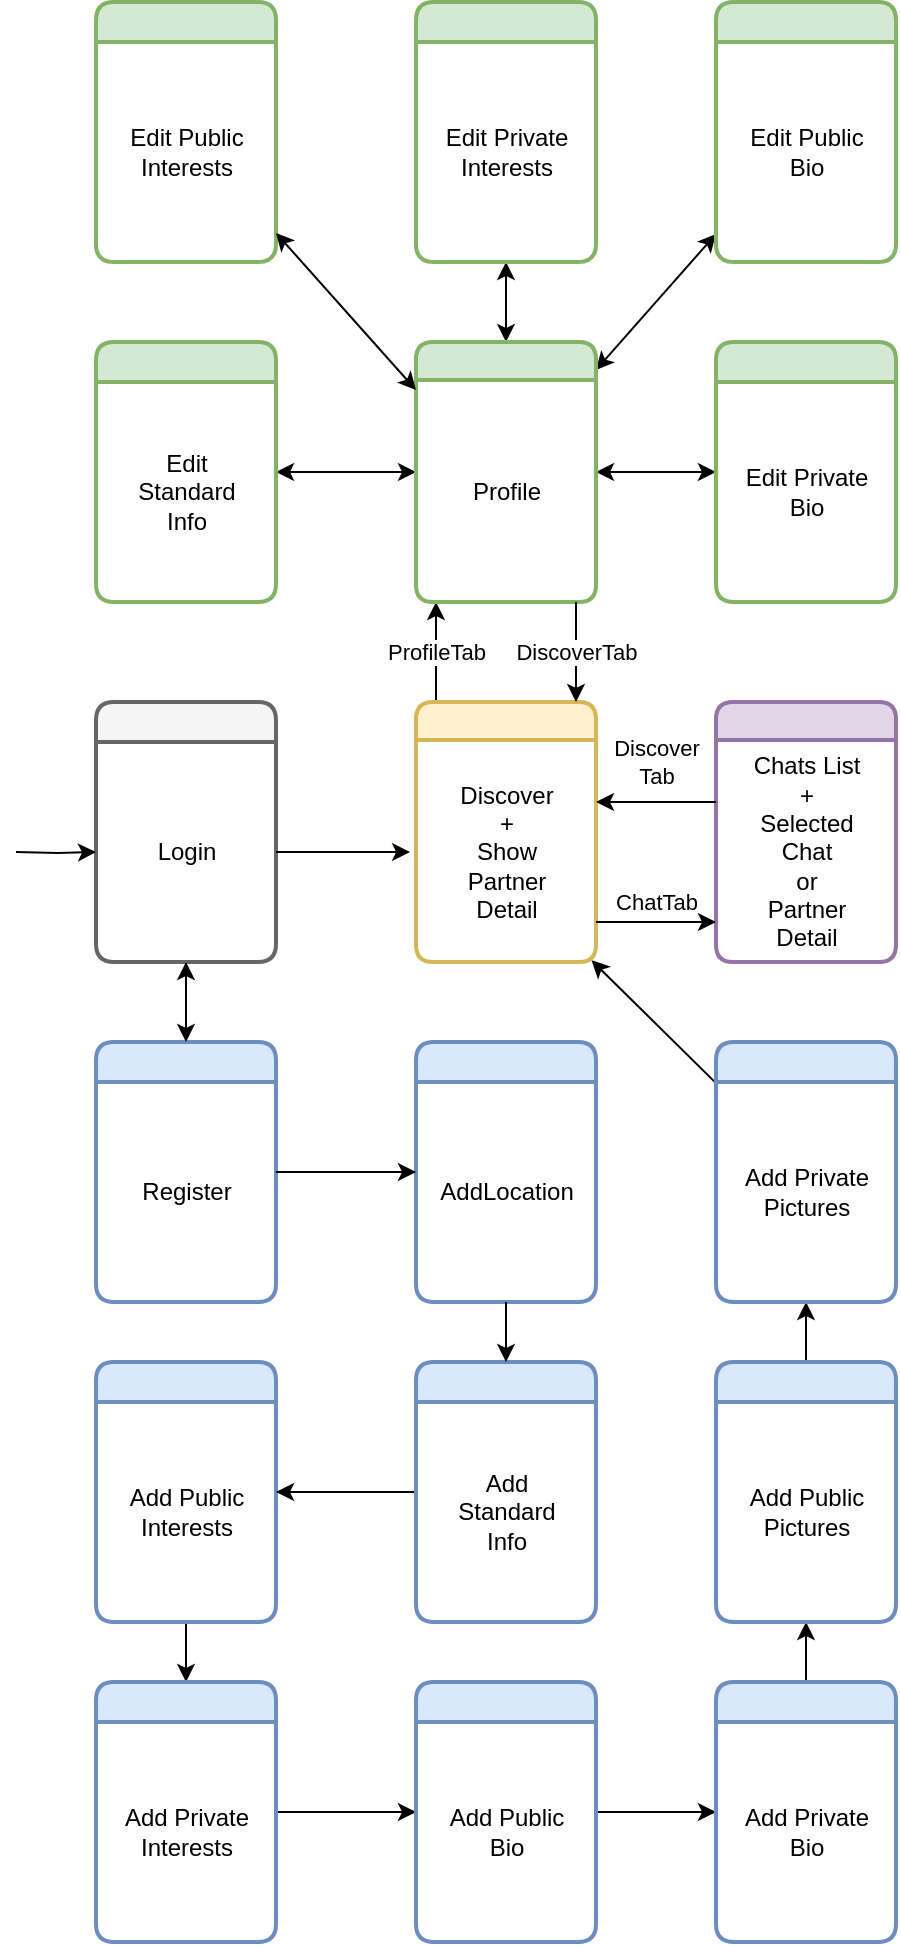 <mxfile version="20.2.6"><diagram id="3oKSRpvQD-3Rtn6nESA1" name="Page-1"><mxGraphModel dx="1673" dy="1951" grid="1" gridSize="10" guides="1" tooltips="1" connect="1" arrows="1" fold="1" page="1" pageScale="1" pageWidth="850" pageHeight="1100" math="0" shadow="0"><root><mxCell id="0"/><mxCell id="1" parent="0"/><mxCell id="K8wivl5P5FMc2v_rYO8I-10" value="" style="swimlane;childLayout=stackLayout;horizontal=1;startSize=20;horizontalStack=0;fillColor=#f5f5f5;rounded=1;fontSize=14;fontStyle=0;strokeWidth=2;resizeParent=0;resizeLast=1;shadow=0;dashed=0;align=center;strokeColor=#666666;fontColor=#333333;" parent="1" vertex="1"><mxGeometry x="90" y="230" width="90" height="130" as="geometry"><mxRectangle x="90" y="210" width="50" height="40" as="alternateBounds"/></mxGeometry></mxCell><mxCell id="K8wivl5P5FMc2v_rYO8I-20" value="Login" style="text;html=1;align=center;verticalAlign=middle;resizable=0;points=[];;autosize=1;" parent="K8wivl5P5FMc2v_rYO8I-10" vertex="1"><mxGeometry y="20" width="90" height="110" as="geometry"/></mxCell><mxCell id="NVUlYLoKK_l5uXwqNmR6-7" value="ProfileTab" style="edgeStyle=orthogonalEdgeStyle;rounded=0;orthogonalLoop=1;jettySize=auto;html=1;" edge="1" parent="1" source="K8wivl5P5FMc2v_rYO8I-23" target="NVUlYLoKK_l5uXwqNmR6-6"><mxGeometry relative="1" as="geometry"><Array as="points"><mxPoint x="260" y="220"/><mxPoint x="260" y="220"/></Array></mxGeometry></mxCell><mxCell id="K8wivl5P5FMc2v_rYO8I-23" value="" style="swimlane;childLayout=stackLayout;horizontal=1;startSize=19;horizontalStack=0;fillColor=#fff2cc;rounded=1;fontSize=14;fontStyle=0;strokeWidth=2;resizeParent=0;resizeLast=1;shadow=0;dashed=0;align=center;strokeColor=#d6b656;" parent="1" vertex="1"><mxGeometry x="250" y="230" width="90" height="130" as="geometry"><mxRectangle x="260" y="240" width="50" height="40" as="alternateBounds"/></mxGeometry></mxCell><mxCell id="K8wivl5P5FMc2v_rYO8I-24" value="Discover&lt;br&gt;+&lt;br&gt;Show &lt;br&gt;Partner&lt;br&gt;Detail" style="text;html=1;align=center;verticalAlign=middle;resizable=0;points=[];;autosize=1;" parent="K8wivl5P5FMc2v_rYO8I-23" vertex="1"><mxGeometry y="19" width="90" height="111" as="geometry"/></mxCell><mxCell id="K8wivl5P5FMc2v_rYO8I-25" value="" style="swimlane;childLayout=stackLayout;horizontal=1;startSize=19;horizontalStack=0;fillColor=#e1d5e7;rounded=1;fontSize=14;fontStyle=0;strokeWidth=2;resizeParent=0;resizeLast=1;shadow=0;dashed=0;align=center;strokeColor=#9673a6;" parent="1" vertex="1"><mxGeometry x="400" y="230" width="90" height="130" as="geometry"><mxRectangle x="260" y="240" width="50" height="40" as="alternateBounds"/></mxGeometry></mxCell><mxCell id="K8wivl5P5FMc2v_rYO8I-26" value="Chats List&lt;br&gt;+&lt;br&gt;Selected&lt;br&gt;Chat&lt;br&gt;or&lt;br&gt;Partner&lt;br&gt;Detail" style="text;html=1;align=center;verticalAlign=middle;resizable=0;points=[];;autosize=1;" parent="K8wivl5P5FMc2v_rYO8I-25" vertex="1"><mxGeometry y="19" width="90" height="111" as="geometry"/></mxCell><mxCell id="K8wivl5P5FMc2v_rYO8I-38" value="ChatTab" style="edgeStyle=orthogonalEdgeStyle;rounded=0;orthogonalLoop=1;jettySize=auto;html=1;" parent="1" source="K8wivl5P5FMc2v_rYO8I-24" target="K8wivl5P5FMc2v_rYO8I-26" edge="1"><mxGeometry y="10" relative="1" as="geometry"><Array as="points"><mxPoint x="370" y="340"/><mxPoint x="370" y="340"/></Array><mxPoint as="offset"/></mxGeometry></mxCell><mxCell id="K8wivl5P5FMc2v_rYO8I-44" style="edgeStyle=orthogonalEdgeStyle;rounded=0;orthogonalLoop=1;jettySize=auto;html=1;entryX=-0.033;entryY=0.505;entryDx=0;entryDy=0;entryPerimeter=0;" parent="1" source="K8wivl5P5FMc2v_rYO8I-20" target="K8wivl5P5FMc2v_rYO8I-24" edge="1"><mxGeometry relative="1" as="geometry"/></mxCell><mxCell id="K8wivl5P5FMc2v_rYO8I-45" value="" style="swimlane;childLayout=stackLayout;horizontal=1;startSize=20;horizontalStack=0;fillColor=#dae8fc;rounded=1;fontSize=14;fontStyle=0;strokeWidth=2;resizeParent=0;resizeLast=1;shadow=0;dashed=0;align=center;strokeColor=#6c8ebf;" parent="1" vertex="1"><mxGeometry x="90" y="400" width="90" height="130" as="geometry"><mxRectangle x="260" y="240" width="50" height="40" as="alternateBounds"/></mxGeometry></mxCell><mxCell id="K8wivl5P5FMc2v_rYO8I-46" value="Register" style="text;html=1;align=center;verticalAlign=middle;resizable=0;points=[];;autosize=1;" parent="K8wivl5P5FMc2v_rYO8I-45" vertex="1"><mxGeometry y="20" width="90" height="110" as="geometry"/></mxCell><mxCell id="K8wivl5P5FMc2v_rYO8I-47" style="edgeStyle=orthogonalEdgeStyle;rounded=0;orthogonalLoop=1;jettySize=auto;html=1;entryX=0.5;entryY=0;entryDx=0;entryDy=0;startArrow=classic;startFill=1;" parent="1" source="K8wivl5P5FMc2v_rYO8I-20" target="K8wivl5P5FMc2v_rYO8I-45" edge="1"><mxGeometry relative="1" as="geometry"/></mxCell><mxCell id="K8wivl5P5FMc2v_rYO8I-48" style="edgeStyle=orthogonalEdgeStyle;rounded=0;orthogonalLoop=1;jettySize=auto;html=1;startArrow=none;startFill=0;" parent="1" target="K8wivl5P5FMc2v_rYO8I-20" edge="1"><mxGeometry relative="1" as="geometry"><mxPoint x="50" y="305" as="sourcePoint"/></mxGeometry></mxCell><mxCell id="NVUlYLoKK_l5uXwqNmR6-59" style="edgeStyle=orthogonalEdgeStyle;rounded=0;orthogonalLoop=1;jettySize=auto;html=1;startArrow=classic;startFill=1;" edge="1" parent="1" source="NVUlYLoKK_l5uXwqNmR6-5" target="NVUlYLoKK_l5uXwqNmR6-52"><mxGeometry relative="1" as="geometry"/></mxCell><mxCell id="NVUlYLoKK_l5uXwqNmR6-62" style="edgeStyle=none;rounded=0;orthogonalLoop=1;jettySize=auto;html=1;startArrow=classic;startFill=1;" edge="1" parent="1" source="NVUlYLoKK_l5uXwqNmR6-5" target="NVUlYLoKK_l5uXwqNmR6-46"><mxGeometry relative="1" as="geometry"/></mxCell><mxCell id="NVUlYLoKK_l5uXwqNmR6-63" style="edgeStyle=none;rounded=0;orthogonalLoop=1;jettySize=auto;html=1;startArrow=classic;startFill=1;" edge="1" parent="1" source="NVUlYLoKK_l5uXwqNmR6-5" target="NVUlYLoKK_l5uXwqNmR6-49"><mxGeometry relative="1" as="geometry"/></mxCell><mxCell id="NVUlYLoKK_l5uXwqNmR6-64" style="edgeStyle=none;rounded=0;orthogonalLoop=1;jettySize=auto;html=1;startArrow=classic;startFill=1;" edge="1" parent="1" source="NVUlYLoKK_l5uXwqNmR6-5" target="NVUlYLoKK_l5uXwqNmR6-55"><mxGeometry relative="1" as="geometry"/></mxCell><mxCell id="NVUlYLoKK_l5uXwqNmR6-5" value="" style="swimlane;childLayout=stackLayout;horizontal=1;startSize=19;horizontalStack=0;fillColor=#d5e8d4;rounded=1;fontSize=14;fontStyle=0;strokeWidth=2;resizeParent=0;resizeLast=1;shadow=0;dashed=0;align=center;strokeColor=#82b366;" vertex="1" parent="1"><mxGeometry x="250" y="50" width="90" height="130" as="geometry"><mxRectangle x="260" y="240" width="50" height="40" as="alternateBounds"/></mxGeometry></mxCell><mxCell id="NVUlYLoKK_l5uXwqNmR6-6" value="Profile" style="text;html=1;align=center;verticalAlign=middle;resizable=0;points=[];;autosize=1;" vertex="1" parent="NVUlYLoKK_l5uXwqNmR6-5"><mxGeometry y="19" width="90" height="111" as="geometry"/></mxCell><mxCell id="NVUlYLoKK_l5uXwqNmR6-8" value="DiscoverTab" style="edgeStyle=orthogonalEdgeStyle;rounded=0;orthogonalLoop=1;jettySize=auto;html=1;" edge="1" parent="1" source="NVUlYLoKK_l5uXwqNmR6-6" target="K8wivl5P5FMc2v_rYO8I-23"><mxGeometry relative="1" as="geometry"><Array as="points"><mxPoint x="330" y="200"/><mxPoint x="330" y="200"/></Array></mxGeometry></mxCell><mxCell id="NVUlYLoKK_l5uXwqNmR6-9" value="Discover&lt;br&gt;Tab" style="edgeStyle=orthogonalEdgeStyle;rounded=0;orthogonalLoop=1;jettySize=auto;html=1;" edge="1" parent="1" source="K8wivl5P5FMc2v_rYO8I-26" target="K8wivl5P5FMc2v_rYO8I-24"><mxGeometry x="-0.001" y="-20" relative="1" as="geometry"><Array as="points"><mxPoint x="380" y="280"/><mxPoint x="380" y="280"/></Array><mxPoint as="offset"/></mxGeometry></mxCell><mxCell id="NVUlYLoKK_l5uXwqNmR6-10" value="" style="swimlane;childLayout=stackLayout;horizontal=1;startSize=20;horizontalStack=0;fillColor=#dae8fc;rounded=1;fontSize=14;fontStyle=0;strokeWidth=2;resizeParent=0;resizeLast=1;shadow=0;dashed=0;align=center;strokeColor=#6c8ebf;" vertex="1" parent="1"><mxGeometry x="250" y="400" width="90" height="130" as="geometry"><mxRectangle x="260" y="240" width="50" height="40" as="alternateBounds"/></mxGeometry></mxCell><mxCell id="NVUlYLoKK_l5uXwqNmR6-11" value="AddLocation" style="text;html=1;align=center;verticalAlign=middle;resizable=0;points=[];;autosize=1;" vertex="1" parent="NVUlYLoKK_l5uXwqNmR6-10"><mxGeometry y="20" width="90" height="110" as="geometry"/></mxCell><mxCell id="NVUlYLoKK_l5uXwqNmR6-36" style="edgeStyle=orthogonalEdgeStyle;rounded=0;orthogonalLoop=1;jettySize=auto;html=1;" edge="1" parent="1" source="NVUlYLoKK_l5uXwqNmR6-16" target="NVUlYLoKK_l5uXwqNmR6-18"><mxGeometry relative="1" as="geometry"/></mxCell><mxCell id="NVUlYLoKK_l5uXwqNmR6-16" value="" style="swimlane;childLayout=stackLayout;horizontal=1;startSize=20;horizontalStack=0;fillColor=#dae8fc;rounded=1;fontSize=14;fontStyle=0;strokeWidth=2;resizeParent=0;resizeLast=1;shadow=0;dashed=0;align=center;strokeColor=#6c8ebf;" vertex="1" parent="1"><mxGeometry x="90" y="560" width="90" height="130" as="geometry"><mxRectangle x="90" y="210" width="50" height="40" as="alternateBounds"/></mxGeometry></mxCell><mxCell id="NVUlYLoKK_l5uXwqNmR6-17" value="Add Public&lt;br&gt;Interests" style="text;html=1;align=center;verticalAlign=middle;resizable=0;points=[];;autosize=1;" vertex="1" parent="NVUlYLoKK_l5uXwqNmR6-16"><mxGeometry y="20" width="90" height="110" as="geometry"/></mxCell><mxCell id="NVUlYLoKK_l5uXwqNmR6-37" style="edgeStyle=orthogonalEdgeStyle;rounded=0;orthogonalLoop=1;jettySize=auto;html=1;" edge="1" parent="1" source="NVUlYLoKK_l5uXwqNmR6-18" target="NVUlYLoKK_l5uXwqNmR6-20"><mxGeometry relative="1" as="geometry"/></mxCell><mxCell id="NVUlYLoKK_l5uXwqNmR6-18" value="" style="swimlane;childLayout=stackLayout;horizontal=1;startSize=20;horizontalStack=0;fillColor=#dae8fc;rounded=1;fontSize=14;fontStyle=0;strokeWidth=2;resizeParent=0;resizeLast=1;shadow=0;dashed=0;align=center;strokeColor=#6c8ebf;" vertex="1" parent="1"><mxGeometry x="90" y="720" width="90" height="130" as="geometry"><mxRectangle x="90" y="210" width="50" height="40" as="alternateBounds"/></mxGeometry></mxCell><mxCell id="NVUlYLoKK_l5uXwqNmR6-19" value="Add Private&lt;br&gt;Interests" style="text;html=1;align=center;verticalAlign=middle;resizable=0;points=[];;autosize=1;" vertex="1" parent="NVUlYLoKK_l5uXwqNmR6-18"><mxGeometry y="20" width="90" height="110" as="geometry"/></mxCell><mxCell id="NVUlYLoKK_l5uXwqNmR6-38" style="edgeStyle=orthogonalEdgeStyle;rounded=0;orthogonalLoop=1;jettySize=auto;html=1;" edge="1" parent="1" source="NVUlYLoKK_l5uXwqNmR6-20" target="NVUlYLoKK_l5uXwqNmR6-24"><mxGeometry relative="1" as="geometry"/></mxCell><mxCell id="NVUlYLoKK_l5uXwqNmR6-20" value="" style="swimlane;childLayout=stackLayout;horizontal=1;startSize=20;horizontalStack=0;fillColor=#dae8fc;rounded=1;fontSize=14;fontStyle=0;strokeWidth=2;resizeParent=0;resizeLast=1;shadow=0;dashed=0;align=center;strokeColor=#6c8ebf;" vertex="1" parent="1"><mxGeometry x="250" y="720" width="90" height="130" as="geometry"><mxRectangle x="90" y="210" width="50" height="40" as="alternateBounds"/></mxGeometry></mxCell><mxCell id="NVUlYLoKK_l5uXwqNmR6-21" value="Add Public&lt;br&gt;Bio" style="text;html=1;align=center;verticalAlign=middle;resizable=0;points=[];;autosize=1;" vertex="1" parent="NVUlYLoKK_l5uXwqNmR6-20"><mxGeometry y="20" width="90" height="110" as="geometry"/></mxCell><mxCell id="NVUlYLoKK_l5uXwqNmR6-35" style="edgeStyle=orthogonalEdgeStyle;rounded=0;orthogonalLoop=1;jettySize=auto;html=1;" edge="1" parent="1" source="NVUlYLoKK_l5uXwqNmR6-22" target="NVUlYLoKK_l5uXwqNmR6-16"><mxGeometry relative="1" as="geometry"><Array as="points"><mxPoint x="250" y="640"/><mxPoint x="250" y="640"/></Array></mxGeometry></mxCell><mxCell id="NVUlYLoKK_l5uXwqNmR6-22" value="" style="swimlane;childLayout=stackLayout;horizontal=1;startSize=20;horizontalStack=0;fillColor=#dae8fc;rounded=1;fontSize=14;fontStyle=0;strokeWidth=2;resizeParent=0;resizeLast=1;shadow=0;dashed=0;align=center;strokeColor=#6c8ebf;" vertex="1" parent="1"><mxGeometry x="250" y="560" width="90" height="130" as="geometry"><mxRectangle x="90" y="210" width="50" height="40" as="alternateBounds"/></mxGeometry></mxCell><mxCell id="NVUlYLoKK_l5uXwqNmR6-23" value="Add&lt;br&gt;Standard&lt;br&gt;Info" style="text;html=1;align=center;verticalAlign=middle;resizable=0;points=[];;autosize=1;" vertex="1" parent="NVUlYLoKK_l5uXwqNmR6-22"><mxGeometry y="20" width="90" height="110" as="geometry"/></mxCell><mxCell id="NVUlYLoKK_l5uXwqNmR6-39" style="edgeStyle=orthogonalEdgeStyle;rounded=0;orthogonalLoop=1;jettySize=auto;html=1;" edge="1" parent="1" source="NVUlYLoKK_l5uXwqNmR6-24" target="NVUlYLoKK_l5uXwqNmR6-27"><mxGeometry relative="1" as="geometry"/></mxCell><mxCell id="NVUlYLoKK_l5uXwqNmR6-24" value="" style="swimlane;childLayout=stackLayout;horizontal=1;startSize=20;horizontalStack=0;fillColor=#dae8fc;rounded=1;fontSize=14;fontStyle=0;strokeWidth=2;resizeParent=0;resizeLast=1;shadow=0;dashed=0;align=center;strokeColor=#6c8ebf;" vertex="1" parent="1"><mxGeometry x="400" y="720" width="90" height="130" as="geometry"><mxRectangle x="90" y="210" width="50" height="40" as="alternateBounds"/></mxGeometry></mxCell><mxCell id="NVUlYLoKK_l5uXwqNmR6-25" value="Add Private&lt;br&gt;Bio" style="text;html=1;align=center;verticalAlign=middle;resizable=0;points=[];;autosize=1;" vertex="1" parent="NVUlYLoKK_l5uXwqNmR6-24"><mxGeometry y="20" width="90" height="110" as="geometry"/></mxCell><mxCell id="NVUlYLoKK_l5uXwqNmR6-40" style="edgeStyle=orthogonalEdgeStyle;rounded=0;orthogonalLoop=1;jettySize=auto;html=1;" edge="1" parent="1" source="NVUlYLoKK_l5uXwqNmR6-27" target="NVUlYLoKK_l5uXwqNmR6-29"><mxGeometry relative="1" as="geometry"><Array as="points"><mxPoint x="440" y="500"/><mxPoint x="440" y="500"/></Array></mxGeometry></mxCell><mxCell id="NVUlYLoKK_l5uXwqNmR6-27" value="" style="swimlane;childLayout=stackLayout;horizontal=1;startSize=20;horizontalStack=0;fillColor=#dae8fc;rounded=1;fontSize=14;fontStyle=0;strokeWidth=2;resizeParent=0;resizeLast=1;shadow=0;dashed=0;align=center;strokeColor=#6c8ebf;" vertex="1" parent="1"><mxGeometry x="400" y="560" width="90" height="130" as="geometry"><mxRectangle x="90" y="210" width="50" height="40" as="alternateBounds"/></mxGeometry></mxCell><mxCell id="NVUlYLoKK_l5uXwqNmR6-28" value="Add Public&lt;br&gt;Pictures" style="text;html=1;align=center;verticalAlign=middle;resizable=0;points=[];;autosize=1;" vertex="1" parent="NVUlYLoKK_l5uXwqNmR6-27"><mxGeometry y="20" width="90" height="110" as="geometry"/></mxCell><mxCell id="NVUlYLoKK_l5uXwqNmR6-41" style="rounded=0;orthogonalLoop=1;jettySize=auto;html=1;entryX=0.975;entryY=0.992;entryDx=0;entryDy=0;entryPerimeter=0;" edge="1" parent="1" source="NVUlYLoKK_l5uXwqNmR6-29" target="K8wivl5P5FMc2v_rYO8I-24"><mxGeometry relative="1" as="geometry"><mxPoint x="330" y="360" as="targetPoint"/></mxGeometry></mxCell><mxCell id="NVUlYLoKK_l5uXwqNmR6-29" value="" style="swimlane;childLayout=stackLayout;horizontal=1;startSize=20;horizontalStack=0;fillColor=#dae8fc;rounded=1;fontSize=14;fontStyle=0;strokeWidth=2;resizeParent=0;resizeLast=1;shadow=0;dashed=0;align=center;strokeColor=#6c8ebf;" vertex="1" parent="1"><mxGeometry x="400" y="400" width="90" height="130" as="geometry"><mxRectangle x="90" y="210" width="50" height="40" as="alternateBounds"/></mxGeometry></mxCell><mxCell id="NVUlYLoKK_l5uXwqNmR6-30" value="Add Private&lt;br&gt;Pictures" style="text;html=1;align=center;verticalAlign=middle;resizable=0;points=[];;autosize=1;" vertex="1" parent="NVUlYLoKK_l5uXwqNmR6-29"><mxGeometry y="20" width="90" height="110" as="geometry"/></mxCell><mxCell id="NVUlYLoKK_l5uXwqNmR6-32" style="edgeStyle=orthogonalEdgeStyle;rounded=0;orthogonalLoop=1;jettySize=auto;html=1;" edge="1" parent="1" source="K8wivl5P5FMc2v_rYO8I-45" target="NVUlYLoKK_l5uXwqNmR6-10"><mxGeometry relative="1" as="geometry"/></mxCell><mxCell id="NVUlYLoKK_l5uXwqNmR6-33" style="edgeStyle=orthogonalEdgeStyle;rounded=0;orthogonalLoop=1;jettySize=auto;html=1;" edge="1" parent="1" source="NVUlYLoKK_l5uXwqNmR6-11" target="NVUlYLoKK_l5uXwqNmR6-22"><mxGeometry relative="1" as="geometry"/></mxCell><mxCell id="NVUlYLoKK_l5uXwqNmR6-43" value="" style="swimlane;childLayout=stackLayout;horizontal=1;startSize=20;horizontalStack=0;fillColor=#d5e8d4;rounded=1;fontSize=14;fontStyle=0;strokeWidth=2;resizeParent=0;resizeLast=1;shadow=0;dashed=0;align=center;strokeColor=#82b366;" vertex="1" parent="1"><mxGeometry x="90" y="-120" width="90" height="130" as="geometry"><mxRectangle x="90" y="210" width="50" height="40" as="alternateBounds"/></mxGeometry></mxCell><mxCell id="NVUlYLoKK_l5uXwqNmR6-44" value="Edit Public&lt;br&gt;Interests" style="text;html=1;align=center;verticalAlign=middle;resizable=0;points=[];;autosize=1;" vertex="1" parent="NVUlYLoKK_l5uXwqNmR6-43"><mxGeometry y="20" width="90" height="110" as="geometry"/></mxCell><mxCell id="NVUlYLoKK_l5uXwqNmR6-46" value="" style="swimlane;childLayout=stackLayout;horizontal=1;startSize=20;horizontalStack=0;fillColor=#d5e8d4;rounded=1;fontSize=14;fontStyle=0;strokeWidth=2;resizeParent=0;resizeLast=1;shadow=0;dashed=0;align=center;strokeColor=#82b366;" vertex="1" parent="1"><mxGeometry x="250" y="-120" width="90" height="130" as="geometry"><mxRectangle x="90" y="210" width="50" height="40" as="alternateBounds"/></mxGeometry></mxCell><mxCell id="NVUlYLoKK_l5uXwqNmR6-47" value="Edit Private&lt;br&gt;Interests" style="text;html=1;align=center;verticalAlign=middle;resizable=0;points=[];;autosize=1;" vertex="1" parent="NVUlYLoKK_l5uXwqNmR6-46"><mxGeometry y="20" width="90" height="110" as="geometry"/></mxCell><mxCell id="NVUlYLoKK_l5uXwqNmR6-49" value="" style="swimlane;childLayout=stackLayout;horizontal=1;startSize=20;horizontalStack=0;fillColor=#d5e8d4;rounded=1;fontSize=14;fontStyle=0;strokeWidth=2;resizeParent=0;resizeLast=1;shadow=0;dashed=0;align=center;strokeColor=#82b366;" vertex="1" parent="1"><mxGeometry x="400" y="-120" width="90" height="130" as="geometry"><mxRectangle x="90" y="210" width="50" height="40" as="alternateBounds"/></mxGeometry></mxCell><mxCell id="NVUlYLoKK_l5uXwqNmR6-50" value="Edit Public&lt;br&gt;Bio" style="text;html=1;align=center;verticalAlign=middle;resizable=0;points=[];;autosize=1;" vertex="1" parent="NVUlYLoKK_l5uXwqNmR6-49"><mxGeometry y="20" width="90" height="110" as="geometry"/></mxCell><mxCell id="NVUlYLoKK_l5uXwqNmR6-52" value="" style="swimlane;childLayout=stackLayout;horizontal=1;startSize=20;horizontalStack=0;fillColor=#d5e8d4;rounded=1;fontSize=14;fontStyle=0;strokeWidth=2;resizeParent=0;resizeLast=1;shadow=0;dashed=0;align=center;strokeColor=#82b366;" vertex="1" parent="1"><mxGeometry x="90" y="50" width="90" height="130" as="geometry"><mxRectangle x="90" y="210" width="50" height="40" as="alternateBounds"/></mxGeometry></mxCell><mxCell id="NVUlYLoKK_l5uXwqNmR6-53" value="Edit&lt;br&gt;Standard&lt;br&gt;Info" style="text;html=1;align=center;verticalAlign=middle;resizable=0;points=[];;autosize=1;" vertex="1" parent="NVUlYLoKK_l5uXwqNmR6-52"><mxGeometry y="20" width="90" height="110" as="geometry"/></mxCell><mxCell id="NVUlYLoKK_l5uXwqNmR6-55" value="" style="swimlane;childLayout=stackLayout;horizontal=1;startSize=20;horizontalStack=0;fillColor=#d5e8d4;rounded=1;fontSize=14;fontStyle=0;strokeWidth=2;resizeParent=0;resizeLast=1;shadow=0;dashed=0;align=center;strokeColor=#82b366;" vertex="1" parent="1"><mxGeometry x="400" y="50" width="90" height="130" as="geometry"><mxRectangle x="90" y="210" width="50" height="40" as="alternateBounds"/></mxGeometry></mxCell><mxCell id="NVUlYLoKK_l5uXwqNmR6-56" value="Edit Private&lt;br&gt;Bio" style="text;html=1;align=center;verticalAlign=middle;resizable=0;points=[];;autosize=1;" vertex="1" parent="NVUlYLoKK_l5uXwqNmR6-55"><mxGeometry y="20" width="90" height="110" as="geometry"/></mxCell><mxCell id="NVUlYLoKK_l5uXwqNmR6-60" style="rounded=0;orthogonalLoop=1;jettySize=auto;html=1;startArrow=classic;startFill=1;" edge="1" parent="1" source="NVUlYLoKK_l5uXwqNmR6-6" target="NVUlYLoKK_l5uXwqNmR6-43"><mxGeometry relative="1" as="geometry"/></mxCell></root></mxGraphModel></diagram></mxfile>